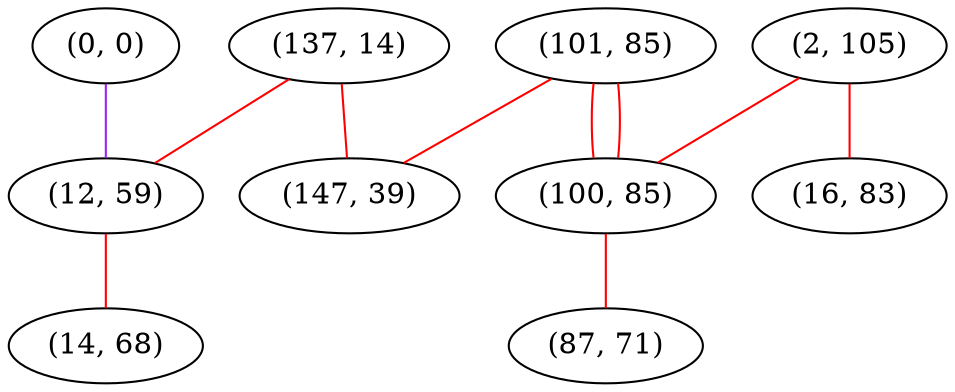 graph "" {
"(0, 0)";
"(137, 14)";
"(2, 105)";
"(12, 59)";
"(14, 68)";
"(101, 85)";
"(147, 39)";
"(100, 85)";
"(16, 83)";
"(87, 71)";
"(0, 0)" -- "(12, 59)"  [color=purple, key=0, weight=4];
"(137, 14)" -- "(147, 39)"  [color=red, key=0, weight=1];
"(137, 14)" -- "(12, 59)"  [color=red, key=0, weight=1];
"(2, 105)" -- "(100, 85)"  [color=red, key=0, weight=1];
"(2, 105)" -- "(16, 83)"  [color=red, key=0, weight=1];
"(12, 59)" -- "(14, 68)"  [color=red, key=0, weight=1];
"(101, 85)" -- "(100, 85)"  [color=red, key=0, weight=1];
"(101, 85)" -- "(100, 85)"  [color=red, key=1, weight=1];
"(101, 85)" -- "(147, 39)"  [color=red, key=0, weight=1];
"(100, 85)" -- "(87, 71)"  [color=red, key=0, weight=1];
}
